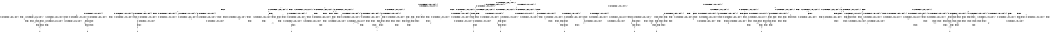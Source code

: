 digraph BCG {
size = "7, 10.5";
center = TRUE;
node [shape = circle];
0 [peripheries = 2];
0 -> 1 [label = "EX !0 !ATOMIC_EXCH_BRANCH (1, +1, TRUE, +0, 2, TRUE) !{0, 1, 2}"];
0 -> 2 [label = "EX !2 !ATOMIC_EXCH_BRANCH (1, +0, FALSE, +0, 1, TRUE) !{0, 1, 2}"];
0 -> 3 [label = "EX !1 !ATOMIC_EXCH_BRANCH (1, +1, TRUE, +0, 2, TRUE) !{0, 1, 2}"];
0 -> 4 [label = "EX !0 !ATOMIC_EXCH_BRANCH (1, +1, TRUE, +0, 2, TRUE) !{0, 1, 2}"];
1 -> 5 [label = "EX !2 !ATOMIC_EXCH_BRANCH (1, +0, FALSE, +0, 1, FALSE) !{0, 1, 2}"];
1 -> 6 [label = "EX !1 !ATOMIC_EXCH_BRANCH (1, +1, TRUE, +0, 2, FALSE) !{0, 1, 2}"];
1 -> 7 [label = "TERMINATE !0"];
2 -> 2 [label = "EX !2 !ATOMIC_EXCH_BRANCH (1, +0, FALSE, +0, 1, TRUE) !{0, 1, 2}"];
2 -> 8 [label = "EX !0 !ATOMIC_EXCH_BRANCH (1, +1, TRUE, +0, 2, TRUE) !{0, 1, 2}"];
2 -> 9 [label = "EX !1 !ATOMIC_EXCH_BRANCH (1, +1, TRUE, +0, 2, TRUE) !{0, 1, 2}"];
2 -> 10 [label = "EX !0 !ATOMIC_EXCH_BRANCH (1, +1, TRUE, +0, 2, TRUE) !{0, 1, 2}"];
3 -> 6 [label = "EX !0 !ATOMIC_EXCH_BRANCH (1, +1, TRUE, +0, 2, FALSE) !{0, 1, 2}"];
3 -> 11 [label = "EX !2 !ATOMIC_EXCH_BRANCH (1, +0, FALSE, +0, 1, FALSE) !{0, 1, 2}"];
3 -> 12 [label = "TERMINATE !1"];
3 -> 13 [label = "EX !0 !ATOMIC_EXCH_BRANCH (1, +1, TRUE, +0, 2, FALSE) !{0, 1, 2}"];
4 -> 14 [label = "EX !1 !ATOMIC_EXCH_BRANCH (1, +1, TRUE, +0, 2, FALSE) !{0, 1, 2}"];
4 -> 15 [label = "EX !2 !ATOMIC_EXCH_BRANCH (1, +0, FALSE, +0, 1, FALSE) !{0, 1, 2}"];
4 -> 13 [label = "EX !1 !ATOMIC_EXCH_BRANCH (1, +1, TRUE, +0, 2, FALSE) !{0, 1, 2}"];
4 -> 16 [label = "TERMINATE !0"];
5 -> 17 [label = "EX !1 !ATOMIC_EXCH_BRANCH (1, +1, TRUE, +0, 2, FALSE) !{0, 1, 2}"];
5 -> 18 [label = "TERMINATE !0"];
5 -> 19 [label = "TERMINATE !2"];
6 -> 20 [label = "EX !2 !ATOMIC_EXCH_BRANCH (1, +0, FALSE, +0, 1, FALSE) !{0, 1, 2}"];
6 -> 21 [label = "TERMINATE !0"];
6 -> 22 [label = "TERMINATE !1"];
7 -> 23 [label = "EX !2 !ATOMIC_EXCH_BRANCH (1, +0, FALSE, +0, 1, FALSE) !{1, 2}"];
7 -> 24 [label = "EX !1 !ATOMIC_EXCH_BRANCH (1, +1, TRUE, +0, 2, FALSE) !{1, 2}"];
7 -> 25 [label = "EX !1 !ATOMIC_EXCH_BRANCH (1, +1, TRUE, +0, 2, FALSE) !{1, 2}"];
8 -> 5 [label = "EX !2 !ATOMIC_EXCH_BRANCH (1, +0, FALSE, +0, 1, FALSE) !{0, 1, 2}"];
8 -> 26 [label = "EX !1 !ATOMIC_EXCH_BRANCH (1, +1, TRUE, +0, 2, FALSE) !{0, 1, 2}"];
8 -> 27 [label = "TERMINATE !0"];
9 -> 11 [label = "EX !2 !ATOMIC_EXCH_BRANCH (1, +0, FALSE, +0, 1, FALSE) !{0, 1, 2}"];
9 -> 26 [label = "EX !0 !ATOMIC_EXCH_BRANCH (1, +1, TRUE, +0, 2, FALSE) !{0, 1, 2}"];
9 -> 28 [label = "TERMINATE !1"];
9 -> 29 [label = "EX !0 !ATOMIC_EXCH_BRANCH (1, +1, TRUE, +0, 2, FALSE) !{0, 1, 2}"];
10 -> 30 [label = "EX !1 !ATOMIC_EXCH_BRANCH (1, +1, TRUE, +0, 2, FALSE) !{0, 1, 2}"];
10 -> 15 [label = "EX !2 !ATOMIC_EXCH_BRANCH (1, +0, FALSE, +0, 1, FALSE) !{0, 1, 2}"];
10 -> 29 [label = "EX !1 !ATOMIC_EXCH_BRANCH (1, +1, TRUE, +0, 2, FALSE) !{0, 1, 2}"];
10 -> 31 [label = "TERMINATE !0"];
11 -> 17 [label = "EX !0 !ATOMIC_EXCH_BRANCH (1, +1, TRUE, +0, 2, FALSE) !{0, 1, 2}"];
11 -> 32 [label = "TERMINATE !2"];
11 -> 33 [label = "TERMINATE !1"];
11 -> 34 [label = "EX !0 !ATOMIC_EXCH_BRANCH (1, +1, TRUE, +0, 2, FALSE) !{0, 1, 2}"];
12 -> 35 [label = "EX !0 !ATOMIC_EXCH_BRANCH (1, +1, TRUE, +0, 2, FALSE) !{0, 2}"];
12 -> 36 [label = "EX !2 !ATOMIC_EXCH_BRANCH (1, +0, FALSE, +0, 1, FALSE) !{0, 2}"];
12 -> 37 [label = "EX !0 !ATOMIC_EXCH_BRANCH (1, +1, TRUE, +0, 2, FALSE) !{0, 2}"];
13 -> 38 [label = "EX !2 !ATOMIC_EXCH_BRANCH (1, +0, FALSE, +0, 1, FALSE) !{0, 1, 2}"];
13 -> 39 [label = "TERMINATE !0"];
13 -> 40 [label = "TERMINATE !1"];
14 -> 41 [label = "EX !2 !ATOMIC_EXCH_BRANCH (1, +0, FALSE, +0, 1, FALSE) !{0, 1, 2}"];
14 -> 42 [label = "EX !2 !ATOMIC_EXCH_BRANCH (1, +0, FALSE, +0, 1, FALSE) !{0, 1, 2}"];
14 -> 43 [label = "TERMINATE !0"];
14 -> 44 [label = "TERMINATE !1"];
15 -> 45 [label = "EX !1 !ATOMIC_EXCH_BRANCH (1, +1, TRUE, +0, 2, FALSE) !{0, 1, 2}"];
15 -> 34 [label = "EX !1 !ATOMIC_EXCH_BRANCH (1, +1, TRUE, +0, 2, FALSE) !{0, 1, 2}"];
15 -> 46 [label = "TERMINATE !0"];
15 -> 47 [label = "TERMINATE !2"];
16 -> 48 [label = "EX !2 !ATOMIC_EXCH_BRANCH (1, +0, FALSE, +0, 1, FALSE) !{1, 2}"];
16 -> 49 [label = "EX !1 !ATOMIC_EXCH_BRANCH (1, +1, TRUE, +0, 2, FALSE) !{1, 2}"];
17 -> 50 [label = "TERMINATE !0"];
17 -> 51 [label = "TERMINATE !2"];
17 -> 52 [label = "TERMINATE !1"];
18 -> 53 [label = "EX !1 !ATOMIC_EXCH_BRANCH (1, +1, TRUE, +0, 2, FALSE) !{1, 2}"];
18 -> 54 [label = "TERMINATE !2"];
18 -> 55 [label = "EX !1 !ATOMIC_EXCH_BRANCH (1, +1, TRUE, +0, 2, FALSE) !{1, 2}"];
19 -> 56 [label = "EX !1 !ATOMIC_EXCH_BRANCH (1, +1, TRUE, +0, 2, FALSE) !{0, 1}"];
19 -> 54 [label = "TERMINATE !0"];
20 -> 50 [label = "TERMINATE !0"];
20 -> 51 [label = "TERMINATE !2"];
20 -> 52 [label = "TERMINATE !1"];
21 -> 57 [label = "EX !2 !ATOMIC_EXCH_BRANCH (1, +0, FALSE, +0, 1, FALSE) !{1, 2}"];
21 -> 58 [label = "TERMINATE !1"];
22 -> 59 [label = "EX !2 !ATOMIC_EXCH_BRANCH (1, +0, FALSE, +0, 1, FALSE) !{0, 2}"];
22 -> 58 [label = "TERMINATE !0"];
23 -> 53 [label = "EX !1 !ATOMIC_EXCH_BRANCH (1, +1, TRUE, +0, 2, FALSE) !{1, 2}"];
23 -> 54 [label = "TERMINATE !2"];
23 -> 55 [label = "EX !1 !ATOMIC_EXCH_BRANCH (1, +1, TRUE, +0, 2, FALSE) !{1, 2}"];
24 -> 57 [label = "EX !2 !ATOMIC_EXCH_BRANCH (1, +0, FALSE, +0, 1, FALSE) !{1, 2}"];
24 -> 58 [label = "TERMINATE !1"];
25 -> 60 [label = "EX !2 !ATOMIC_EXCH_BRANCH (1, +0, FALSE, +0, 1, FALSE) !{1, 2}"];
25 -> 61 [label = "EX !2 !ATOMIC_EXCH_BRANCH (1, +0, FALSE, +0, 1, FALSE) !{1, 2}"];
25 -> 62 [label = "TERMINATE !1"];
26 -> 20 [label = "EX !2 !ATOMIC_EXCH_BRANCH (1, +0, FALSE, +0, 1, FALSE) !{0, 1, 2}"];
26 -> 63 [label = "TERMINATE !0"];
26 -> 64 [label = "TERMINATE !1"];
27 -> 23 [label = "EX !2 !ATOMIC_EXCH_BRANCH (1, +0, FALSE, +0, 1, FALSE) !{1, 2}"];
27 -> 65 [label = "EX !1 !ATOMIC_EXCH_BRANCH (1, +1, TRUE, +0, 2, FALSE) !{1, 2}"];
27 -> 66 [label = "EX !1 !ATOMIC_EXCH_BRANCH (1, +1, TRUE, +0, 2, FALSE) !{1, 2}"];
28 -> 36 [label = "EX !2 !ATOMIC_EXCH_BRANCH (1, +0, FALSE, +0, 1, FALSE) !{0, 2}"];
28 -> 67 [label = "EX !0 !ATOMIC_EXCH_BRANCH (1, +1, TRUE, +0, 2, FALSE) !{0, 2}"];
28 -> 68 [label = "EX !0 !ATOMIC_EXCH_BRANCH (1, +1, TRUE, +0, 2, FALSE) !{0, 2}"];
29 -> 38 [label = "EX !2 !ATOMIC_EXCH_BRANCH (1, +0, FALSE, +0, 1, FALSE) !{0, 1, 2}"];
29 -> 69 [label = "TERMINATE !0"];
29 -> 70 [label = "TERMINATE !1"];
30 -> 41 [label = "EX !2 !ATOMIC_EXCH_BRANCH (1, +0, FALSE, +0, 1, FALSE) !{0, 1, 2}"];
30 -> 42 [label = "EX !2 !ATOMIC_EXCH_BRANCH (1, +0, FALSE, +0, 1, FALSE) !{0, 1, 2}"];
30 -> 71 [label = "TERMINATE !0"];
30 -> 72 [label = "TERMINATE !1"];
31 -> 48 [label = "EX !2 !ATOMIC_EXCH_BRANCH (1, +0, FALSE, +0, 1, FALSE) !{1, 2}"];
31 -> 73 [label = "EX !1 !ATOMIC_EXCH_BRANCH (1, +1, TRUE, +0, 2, FALSE) !{1, 2}"];
32 -> 56 [label = "EX !0 !ATOMIC_EXCH_BRANCH (1, +1, TRUE, +0, 2, FALSE) !{0, 1}"];
32 -> 74 [label = "TERMINATE !1"];
32 -> 75 [label = "EX !0 !ATOMIC_EXCH_BRANCH (1, +1, TRUE, +0, 2, FALSE) !{0, 1}"];
33 -> 76 [label = "EX !0 !ATOMIC_EXCH_BRANCH (1, +1, TRUE, +0, 2, FALSE) !{0, 2}"];
33 -> 74 [label = "TERMINATE !2"];
33 -> 77 [label = "EX !0 !ATOMIC_EXCH_BRANCH (1, +1, TRUE, +0, 2, FALSE) !{0, 2}"];
34 -> 78 [label = "TERMINATE !0"];
34 -> 79 [label = "TERMINATE !2"];
34 -> 80 [label = "TERMINATE !1"];
35 -> 59 [label = "EX !2 !ATOMIC_EXCH_BRANCH (1, +0, FALSE, +0, 1, FALSE) !{0, 2}"];
35 -> 58 [label = "TERMINATE !0"];
36 -> 76 [label = "EX !0 !ATOMIC_EXCH_BRANCH (1, +1, TRUE, +0, 2, FALSE) !{0, 2}"];
36 -> 74 [label = "TERMINATE !2"];
36 -> 77 [label = "EX !0 !ATOMIC_EXCH_BRANCH (1, +1, TRUE, +0, 2, FALSE) !{0, 2}"];
37 -> 81 [label = "EX !2 !ATOMIC_EXCH_BRANCH (1, +0, FALSE, +0, 1, FALSE) !{0, 2}"];
37 -> 82 [label = "EX !2 !ATOMIC_EXCH_BRANCH (1, +0, FALSE, +0, 1, FALSE) !{0, 2}"];
37 -> 83 [label = "TERMINATE !0"];
38 -> 78 [label = "TERMINATE !0"];
38 -> 79 [label = "TERMINATE !2"];
38 -> 80 [label = "TERMINATE !1"];
39 -> 84 [label = "EX !2 !ATOMIC_EXCH_BRANCH (1, +0, FALSE, +0, 1, FALSE) !{1, 2}"];
39 -> 85 [label = "TERMINATE !1"];
40 -> 86 [label = "EX !2 !ATOMIC_EXCH_BRANCH (1, +0, FALSE, +0, 1, FALSE) !{0, 2}"];
40 -> 85 [label = "TERMINATE !0"];
41 -> 87 [label = "TERMINATE !0"];
41 -> 88 [label = "TERMINATE !2"];
41 -> 89 [label = "TERMINATE !1"];
42 -> 90 [label = "TERMINATE !0"];
42 -> 91 [label = "TERMINATE !2"];
42 -> 92 [label = "TERMINATE !1"];
43 -> 93 [label = "EX !2 !ATOMIC_EXCH_BRANCH (1, +0, FALSE, +0, 1, FALSE) !{1, 2}"];
43 -> 94 [label = "TERMINATE !1"];
44 -> 95 [label = "EX !2 !ATOMIC_EXCH_BRANCH (1, +0, FALSE, +0, 1, FALSE) !{0, 2}"];
44 -> 94 [label = "TERMINATE !0"];
45 -> 90 [label = "TERMINATE !0"];
45 -> 91 [label = "TERMINATE !2"];
45 -> 92 [label = "TERMINATE !1"];
46 -> 96 [label = "EX !1 !ATOMIC_EXCH_BRANCH (1, +1, TRUE, +0, 2, FALSE) !{1, 2}"];
46 -> 97 [label = "TERMINATE !2"];
47 -> 98 [label = "EX !1 !ATOMIC_EXCH_BRANCH (1, +1, TRUE, +0, 2, FALSE) !{0, 1}"];
47 -> 97 [label = "TERMINATE !0"];
48 -> 96 [label = "EX !1 !ATOMIC_EXCH_BRANCH (1, +1, TRUE, +0, 2, FALSE) !{1, 2}"];
48 -> 97 [label = "TERMINATE !2"];
49 -> 84 [label = "EX !2 !ATOMIC_EXCH_BRANCH (1, +0, FALSE, +0, 1, FALSE) !{1, 2}"];
49 -> 85 [label = "TERMINATE !1"];
50 -> 99 [label = "TERMINATE !2"];
50 -> 100 [label = "TERMINATE !1"];
51 -> 99 [label = "TERMINATE !0"];
51 -> 101 [label = "TERMINATE !1"];
52 -> 100 [label = "TERMINATE !0"];
52 -> 101 [label = "TERMINATE !2"];
53 -> 99 [label = "TERMINATE !2"];
53 -> 100 [label = "TERMINATE !1"];
54 -> 102 [label = "EX !1 !ATOMIC_EXCH_BRANCH (1, +1, TRUE, +0, 2, FALSE) !{1}"];
54 -> 103 [label = "EX !1 !ATOMIC_EXCH_BRANCH (1, +1, TRUE, +0, 2, FALSE) !{1}"];
55 -> 104 [label = "TERMINATE !2"];
55 -> 105 [label = "TERMINATE !1"];
56 -> 99 [label = "TERMINATE !0"];
56 -> 101 [label = "TERMINATE !1"];
57 -> 99 [label = "TERMINATE !2"];
57 -> 100 [label = "TERMINATE !1"];
58 -> 106 [label = "EX !2 !ATOMIC_EXCH_BRANCH (1, +0, FALSE, +0, 1, FALSE) !{2}"];
58 -> 107 [label = "EX !2 !ATOMIC_EXCH_BRANCH (1, +0, FALSE, +0, 1, FALSE) !{2}"];
59 -> 100 [label = "TERMINATE !0"];
59 -> 101 [label = "TERMINATE !2"];
60 -> 108 [label = "TERMINATE !2"];
60 -> 109 [label = "TERMINATE !1"];
61 -> 104 [label = "TERMINATE !2"];
61 -> 105 [label = "TERMINATE !1"];
62 -> 110 [label = "EX !2 !ATOMIC_EXCH_BRANCH (1, +0, FALSE, +0, 1, FALSE) !{2}"];
63 -> 57 [label = "EX !2 !ATOMIC_EXCH_BRANCH (1, +0, FALSE, +0, 1, FALSE) !{1, 2}"];
63 -> 111 [label = "TERMINATE !1"];
64 -> 59 [label = "EX !2 !ATOMIC_EXCH_BRANCH (1, +0, FALSE, +0, 1, FALSE) !{0, 2}"];
64 -> 111 [label = "TERMINATE !0"];
65 -> 57 [label = "EX !2 !ATOMIC_EXCH_BRANCH (1, +0, FALSE, +0, 1, FALSE) !{1, 2}"];
65 -> 111 [label = "TERMINATE !1"];
66 -> 60 [label = "EX !2 !ATOMIC_EXCH_BRANCH (1, +0, FALSE, +0, 1, FALSE) !{1, 2}"];
66 -> 61 [label = "EX !2 !ATOMIC_EXCH_BRANCH (1, +0, FALSE, +0, 1, FALSE) !{1, 2}"];
66 -> 112 [label = "TERMINATE !1"];
67 -> 59 [label = "EX !2 !ATOMIC_EXCH_BRANCH (1, +0, FALSE, +0, 1, FALSE) !{0, 2}"];
67 -> 111 [label = "TERMINATE !0"];
68 -> 81 [label = "EX !2 !ATOMIC_EXCH_BRANCH (1, +0, FALSE, +0, 1, FALSE) !{0, 2}"];
68 -> 82 [label = "EX !2 !ATOMIC_EXCH_BRANCH (1, +0, FALSE, +0, 1, FALSE) !{0, 2}"];
68 -> 113 [label = "TERMINATE !0"];
69 -> 84 [label = "EX !2 !ATOMIC_EXCH_BRANCH (1, +0, FALSE, +0, 1, FALSE) !{1, 2}"];
69 -> 114 [label = "TERMINATE !1"];
70 -> 86 [label = "EX !2 !ATOMIC_EXCH_BRANCH (1, +0, FALSE, +0, 1, FALSE) !{0, 2}"];
70 -> 114 [label = "TERMINATE !0"];
71 -> 93 [label = "EX !2 !ATOMIC_EXCH_BRANCH (1, +0, FALSE, +0, 1, FALSE) !{1, 2}"];
71 -> 115 [label = "TERMINATE !1"];
72 -> 95 [label = "EX !2 !ATOMIC_EXCH_BRANCH (1, +0, FALSE, +0, 1, FALSE) !{0, 2}"];
72 -> 115 [label = "TERMINATE !0"];
73 -> 84 [label = "EX !2 !ATOMIC_EXCH_BRANCH (1, +0, FALSE, +0, 1, FALSE) !{1, 2}"];
73 -> 114 [label = "TERMINATE !1"];
74 -> 116 [label = "EX !0 !ATOMIC_EXCH_BRANCH (1, +1, TRUE, +0, 2, FALSE) !{0}"];
74 -> 117 [label = "EX !0 !ATOMIC_EXCH_BRANCH (1, +1, TRUE, +0, 2, FALSE) !{0}"];
75 -> 118 [label = "TERMINATE !0"];
75 -> 119 [label = "TERMINATE !1"];
76 -> 100 [label = "TERMINATE !0"];
76 -> 101 [label = "TERMINATE !2"];
77 -> 120 [label = "TERMINATE !0"];
77 -> 121 [label = "TERMINATE !2"];
78 -> 122 [label = "TERMINATE !2"];
78 -> 123 [label = "TERMINATE !1"];
79 -> 122 [label = "TERMINATE !0"];
79 -> 124 [label = "TERMINATE !1"];
80 -> 123 [label = "TERMINATE !0"];
80 -> 124 [label = "TERMINATE !2"];
81 -> 125 [label = "TERMINATE !0"];
81 -> 126 [label = "TERMINATE !2"];
82 -> 120 [label = "TERMINATE !0"];
82 -> 121 [label = "TERMINATE !2"];
83 -> 127 [label = "EX !2 !ATOMIC_EXCH_BRANCH (1, +0, FALSE, +0, 1, FALSE) !{2}"];
84 -> 122 [label = "TERMINATE !2"];
84 -> 123 [label = "TERMINATE !1"];
85 -> 128 [label = "EX !2 !ATOMIC_EXCH_BRANCH (1, +0, FALSE, +0, 1, FALSE) !{2}"];
86 -> 123 [label = "TERMINATE !0"];
86 -> 124 [label = "TERMINATE !2"];
87 -> 129 [label = "TERMINATE !2"];
87 -> 130 [label = "TERMINATE !1"];
88 -> 129 [label = "TERMINATE !0"];
88 -> 131 [label = "TERMINATE !1"];
89 -> 130 [label = "TERMINATE !0"];
89 -> 131 [label = "TERMINATE !2"];
90 -> 132 [label = "TERMINATE !2"];
90 -> 133 [label = "TERMINATE !1"];
91 -> 132 [label = "TERMINATE !0"];
91 -> 134 [label = "TERMINATE !1"];
92 -> 133 [label = "TERMINATE !0"];
92 -> 134 [label = "TERMINATE !2"];
93 -> 132 [label = "TERMINATE !2"];
93 -> 133 [label = "TERMINATE !1"];
94 -> 135 [label = "EX !2 !ATOMIC_EXCH_BRANCH (1, +0, FALSE, +0, 1, FALSE) !{2}"];
95 -> 133 [label = "TERMINATE !0"];
95 -> 134 [label = "TERMINATE !2"];
96 -> 122 [label = "TERMINATE !2"];
96 -> 123 [label = "TERMINATE !1"];
97 -> 136 [label = "EX !1 !ATOMIC_EXCH_BRANCH (1, +1, TRUE, +0, 2, FALSE) !{1}"];
98 -> 122 [label = "TERMINATE !0"];
98 -> 124 [label = "TERMINATE !1"];
99 -> 137 [label = "TERMINATE !1"];
100 -> 137 [label = "TERMINATE !2"];
101 -> 137 [label = "TERMINATE !0"];
102 -> 137 [label = "TERMINATE !1"];
103 -> 138 [label = "TERMINATE !1"];
104 -> 139 [label = "TERMINATE !1"];
105 -> 139 [label = "TERMINATE !2"];
106 -> 137 [label = "TERMINATE !2"];
107 -> 140 [label = "TERMINATE !2"];
108 -> 141 [label = "TERMINATE !1"];
109 -> 141 [label = "TERMINATE !2"];
110 -> 139 [label = "TERMINATE !2"];
111 -> 106 [label = "EX !2 !ATOMIC_EXCH_BRANCH (1, +0, FALSE, +0, 1, FALSE) !{2}"];
111 -> 107 [label = "EX !2 !ATOMIC_EXCH_BRANCH (1, +0, FALSE, +0, 1, FALSE) !{2}"];
112 -> 110 [label = "EX !2 !ATOMIC_EXCH_BRANCH (1, +0, FALSE, +0, 1, FALSE) !{2}"];
113 -> 127 [label = "EX !2 !ATOMIC_EXCH_BRANCH (1, +0, FALSE, +0, 1, FALSE) !{2}"];
114 -> 128 [label = "EX !2 !ATOMIC_EXCH_BRANCH (1, +0, FALSE, +0, 1, FALSE) !{2}"];
115 -> 135 [label = "EX !2 !ATOMIC_EXCH_BRANCH (1, +0, FALSE, +0, 1, FALSE) !{2}"];
116 -> 137 [label = "TERMINATE !0"];
117 -> 142 [label = "TERMINATE !0"];
118 -> 143 [label = "TERMINATE !1"];
119 -> 143 [label = "TERMINATE !0"];
120 -> 144 [label = "TERMINATE !2"];
121 -> 144 [label = "TERMINATE !0"];
122 -> 145 [label = "TERMINATE !1"];
123 -> 145 [label = "TERMINATE !2"];
124 -> 145 [label = "TERMINATE !0"];
125 -> 146 [label = "TERMINATE !2"];
126 -> 146 [label = "TERMINATE !0"];
127 -> 144 [label = "TERMINATE !2"];
128 -> 145 [label = "TERMINATE !2"];
129 -> 147 [label = "TERMINATE !1"];
130 -> 147 [label = "TERMINATE !2"];
131 -> 147 [label = "TERMINATE !0"];
132 -> 148 [label = "TERMINATE !1"];
133 -> 148 [label = "TERMINATE !2"];
134 -> 148 [label = "TERMINATE !0"];
135 -> 148 [label = "TERMINATE !2"];
136 -> 145 [label = "TERMINATE !1"];
137 -> 149 [label = "exit"];
138 -> 150 [label = "exit"];
139 -> 151 [label = "exit"];
140 -> 152 [label = "exit"];
141 -> 153 [label = "exit"];
142 -> 154 [label = "exit"];
143 -> 155 [label = "exit"];
144 -> 156 [label = "exit"];
145 -> 157 [label = "exit"];
146 -> 158 [label = "exit"];
147 -> 159 [label = "exit"];
148 -> 160 [label = "exit"];
}

